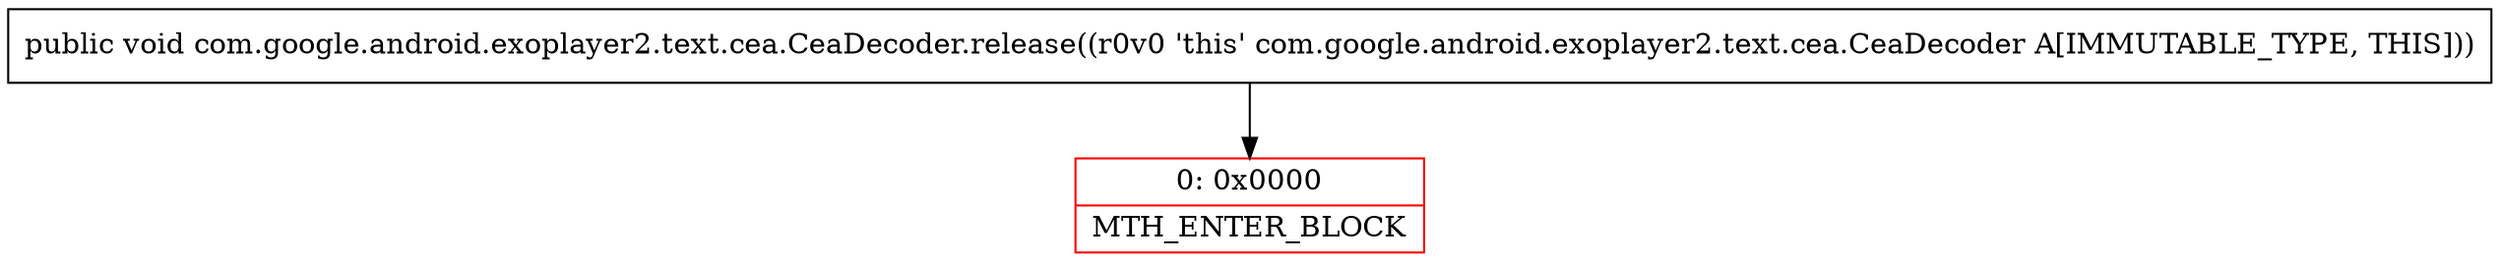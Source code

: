 digraph "CFG forcom.google.android.exoplayer2.text.cea.CeaDecoder.release()V" {
subgraph cluster_Region_1779378909 {
label = "R(0)";
node [shape=record,color=blue];
}
Node_0 [shape=record,color=red,label="{0\:\ 0x0000|MTH_ENTER_BLOCK\l}"];
MethodNode[shape=record,label="{public void com.google.android.exoplayer2.text.cea.CeaDecoder.release((r0v0 'this' com.google.android.exoplayer2.text.cea.CeaDecoder A[IMMUTABLE_TYPE, THIS])) }"];
MethodNode -> Node_0;
}

